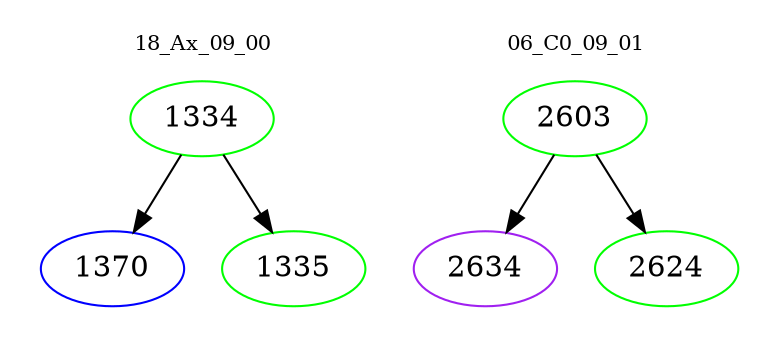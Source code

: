 digraph{
subgraph cluster_0 {
color = white
label = "18_Ax_09_00";
fontsize=10;
T0_1334 [label="1334", color="green"]
T0_1334 -> T0_1370 [color="black"]
T0_1370 [label="1370", color="blue"]
T0_1334 -> T0_1335 [color="black"]
T0_1335 [label="1335", color="green"]
}
subgraph cluster_1 {
color = white
label = "06_C0_09_01";
fontsize=10;
T1_2603 [label="2603", color="green"]
T1_2603 -> T1_2634 [color="black"]
T1_2634 [label="2634", color="purple"]
T1_2603 -> T1_2624 [color="black"]
T1_2624 [label="2624", color="green"]
}
}
